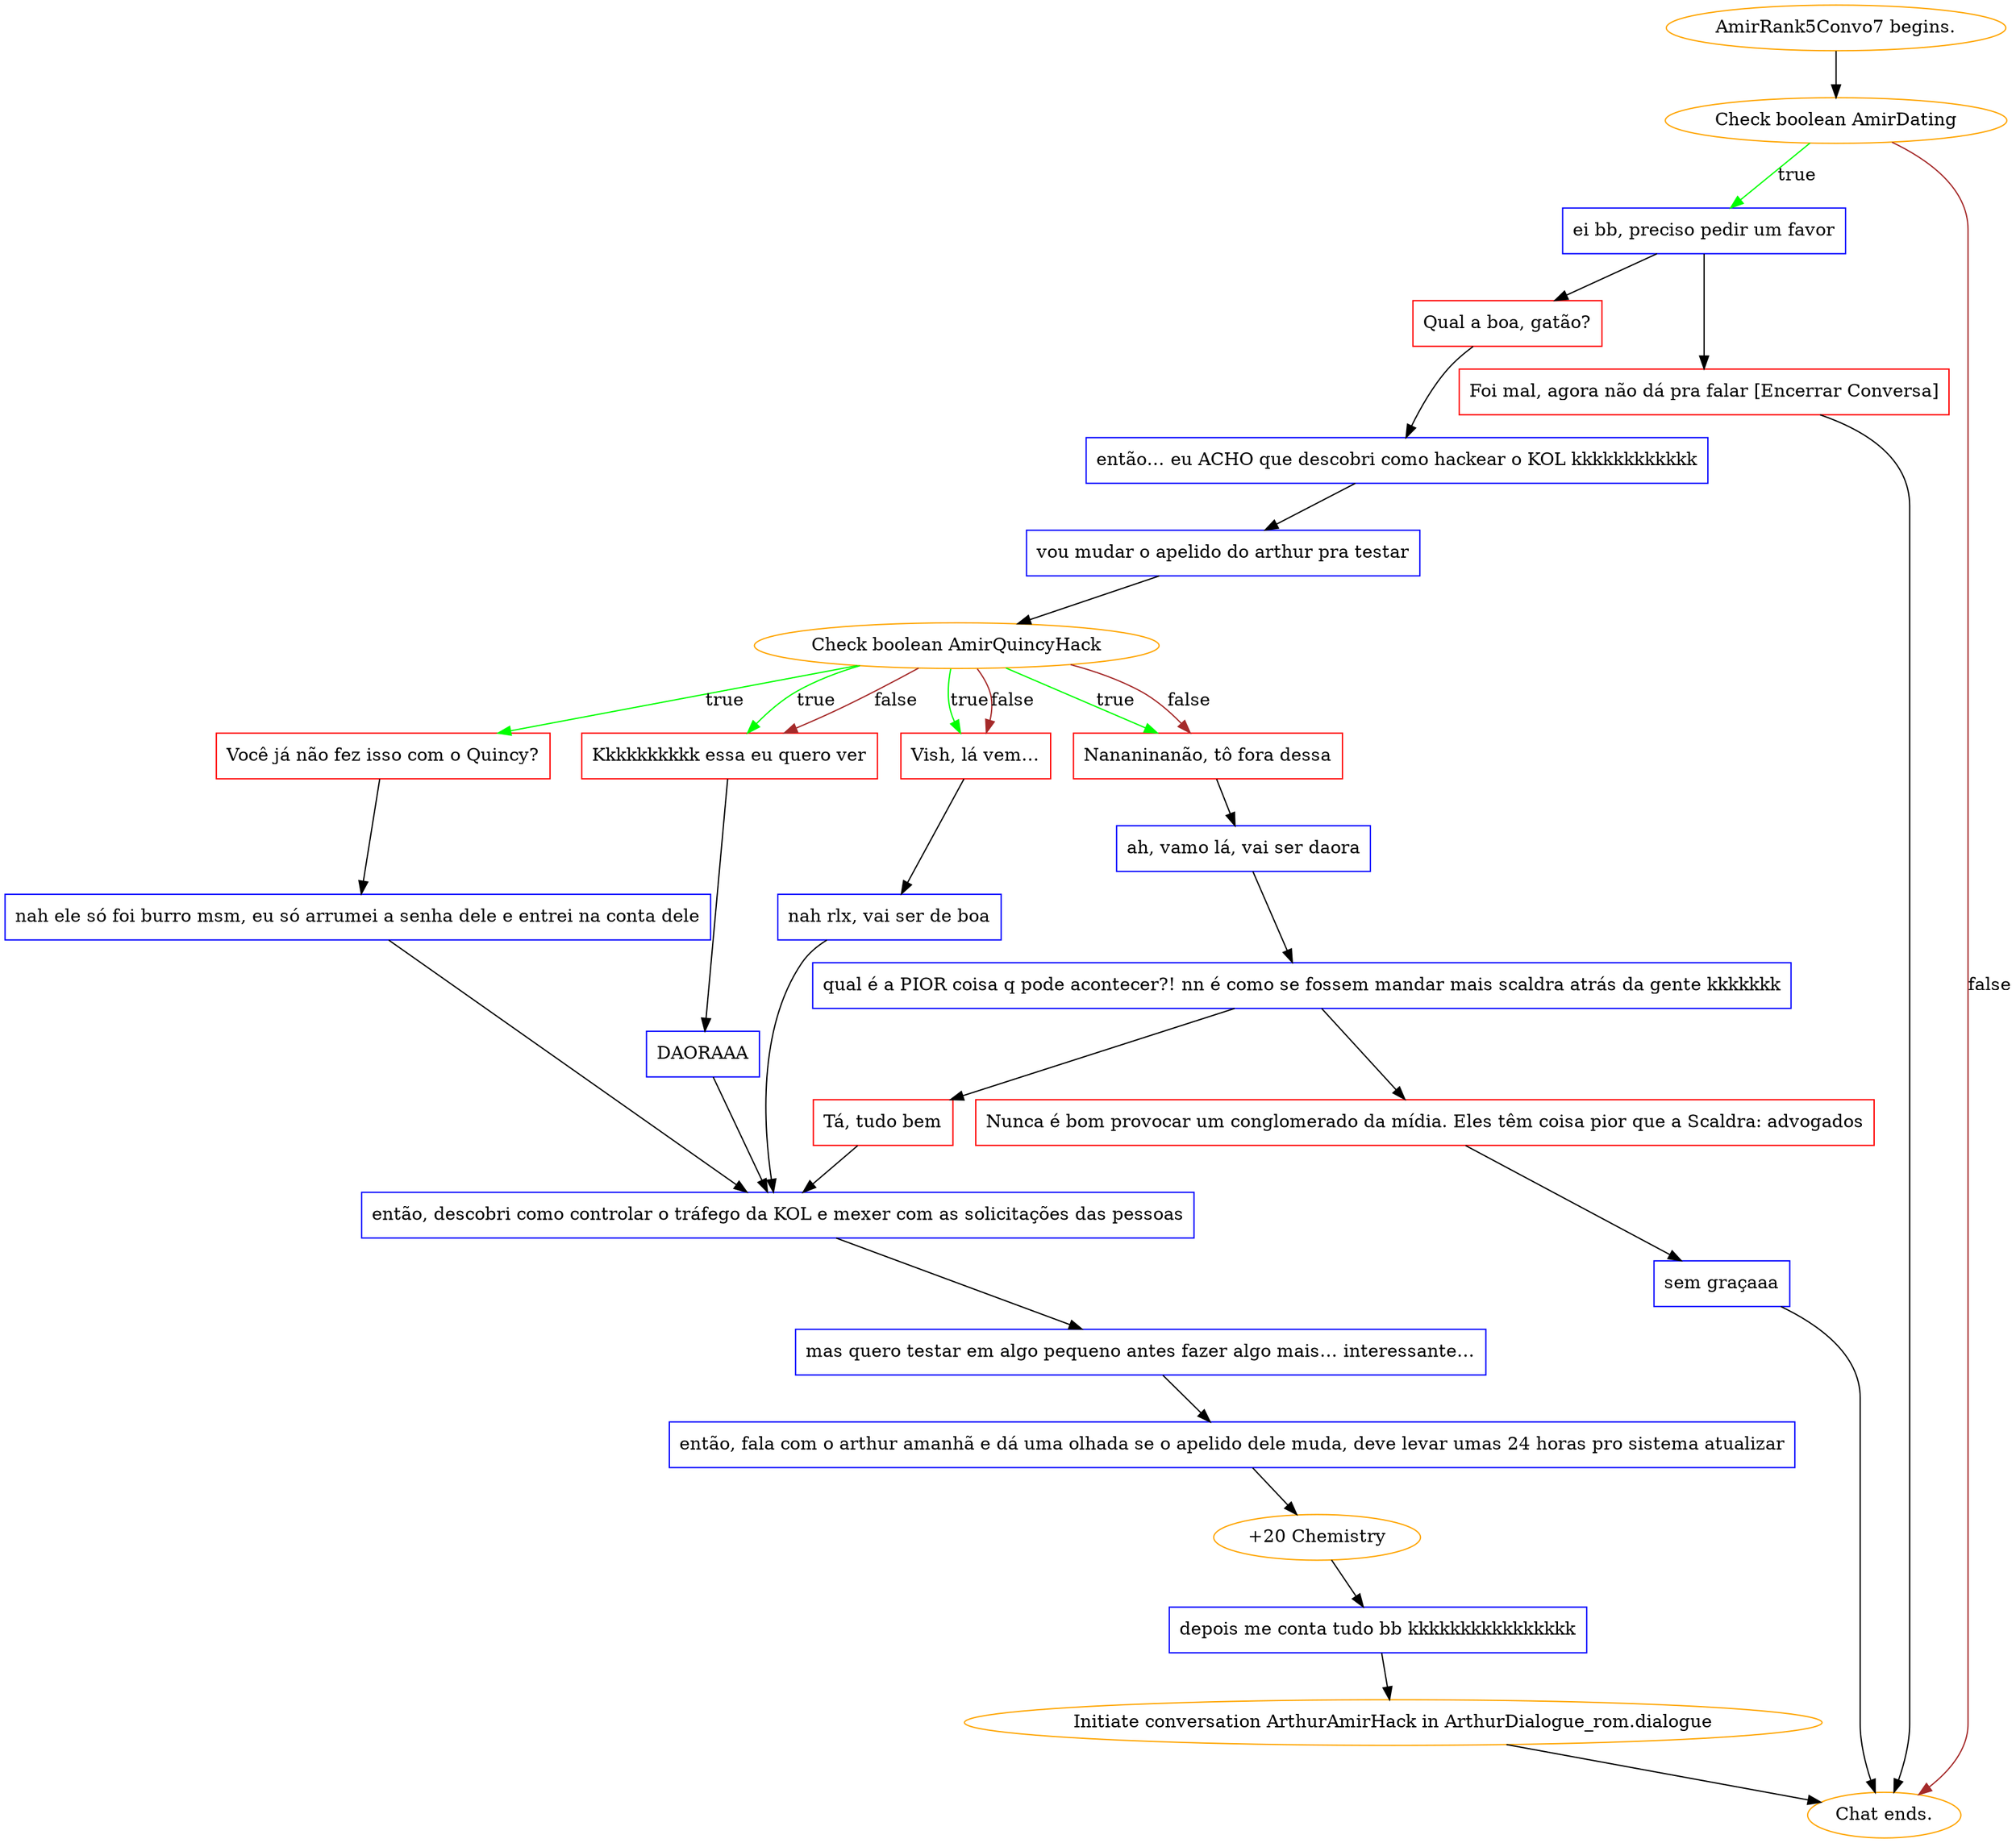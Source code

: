 digraph {
	"AmirRank5Convo7 begins." [color=orange];
		"AmirRank5Convo7 begins." -> j3511724134;
	j3511724134 [label="Check boolean AmirDating",color=orange];
		j3511724134 -> j2364259396 [label=true,color=green];
		j3511724134 -> "Chat ends." [label=false,color=brown];
	j2364259396 [label="ei bb, preciso pedir um favor",shape=box,color=blue];
		j2364259396 -> j3319029236;
		j2364259396 -> j269513434;
	"Chat ends." [color=orange];
	j3319029236 [label="Qual a boa, gatão?",shape=box,color=red];
		j3319029236 -> j2090226306;
	j269513434 [label="Foi mal, agora não dá pra falar [Encerrar Conversa]",shape=box,color=red];
		j269513434 -> "Chat ends.";
	j2090226306 [label="então… eu ACHO que descobri como hackear o KOL kkkkkkkkkkkk",shape=box,color=blue];
		j2090226306 -> j3939211881;
	j3939211881 [label="vou mudar o apelido do arthur pra testar",shape=box,color=blue];
		j3939211881 -> j415471592;
	j415471592 [label="Check boolean AmirQuincyHack",color=orange];
		j415471592 -> j561803418 [label=true,color=green];
		j415471592 -> j1168468493 [label=true,color=green];
		j415471592 -> j3963399733 [label=true,color=green];
		j415471592 -> j3443114781 [label=true,color=green];
		j415471592 -> j1168468493 [label=false,color=brown];
		j415471592 -> j3963399733 [label=false,color=brown];
		j415471592 -> j3443114781 [label=false,color=brown];
	j561803418 [label="Você já não fez isso com o Quincy?",shape=box,color=red];
		j561803418 -> j3132411643;
	j1168468493 [label="Kkkkkkkkkk essa eu quero ver",shape=box,color=red];
		j1168468493 -> j689817641;
	j3963399733 [label="Vish, lá vem…",shape=box,color=red];
		j3963399733 -> j359993555;
	j3443114781 [label="Nananinanão, tô fora dessa",shape=box,color=red];
		j3443114781 -> j3004351822;
	j3132411643 [label="nah ele só foi burro msm, eu só arrumei a senha dele e entrei na conta dele",shape=box,color=blue];
		j3132411643 -> j630447905;
	j689817641 [label="DAORAAA",shape=box,color=blue];
		j689817641 -> j630447905;
	j359993555 [label="nah rlx, vai ser de boa",shape=box,color=blue];
		j359993555 -> j630447905;
	j3004351822 [label="ah, vamo lá, vai ser daora",shape=box,color=blue];
		j3004351822 -> j3799730428;
	j630447905 [label="então, descobri como controlar o tráfego da KOL e mexer com as solicitações das pessoas",shape=box,color=blue];
		j630447905 -> j2148433822;
	j3799730428 [label="qual é a PIOR coisa q pode acontecer?! nn é como se fossem mandar mais scaldra atrás da gente kkkkkkk",shape=box,color=blue];
		j3799730428 -> j3572728744;
		j3799730428 -> j1637038676;
	j2148433822 [label="mas quero testar em algo pequeno antes fazer algo mais… interessante…",shape=box,color=blue];
		j2148433822 -> j1013418948;
	j3572728744 [label="Tá, tudo bem",shape=box,color=red];
		j3572728744 -> j630447905;
	j1637038676 [label="Nunca é bom provocar um conglomerado da mídia. Eles têm coisa pior que a Scaldra: advogados",shape=box,color=red];
		j1637038676 -> j2654815856;
	j1013418948 [label="então, fala com o arthur amanhã e dá uma olhada se o apelido dele muda, deve levar umas 24 horas pro sistema atualizar",shape=box,color=blue];
		j1013418948 -> j3659842476;
	j2654815856 [label="sem graçaaa",shape=box,color=blue];
		j2654815856 -> "Chat ends.";
	j3659842476 [label="+20 Chemistry",color=orange];
		j3659842476 -> j1854893148;
	j1854893148 [label="depois me conta tudo bb kkkkkkkkkkkkkkkk",shape=box,color=blue];
		j1854893148 -> "Initiate conversation ArthurAmirHack in ArthurDialogue_rom.dialogue";
	"Initiate conversation ArthurAmirHack in ArthurDialogue_rom.dialogue" [label="Initiate conversation ArthurAmirHack in ArthurDialogue_rom.dialogue",color=orange];
		"Initiate conversation ArthurAmirHack in ArthurDialogue_rom.dialogue" -> "Chat ends.";
}